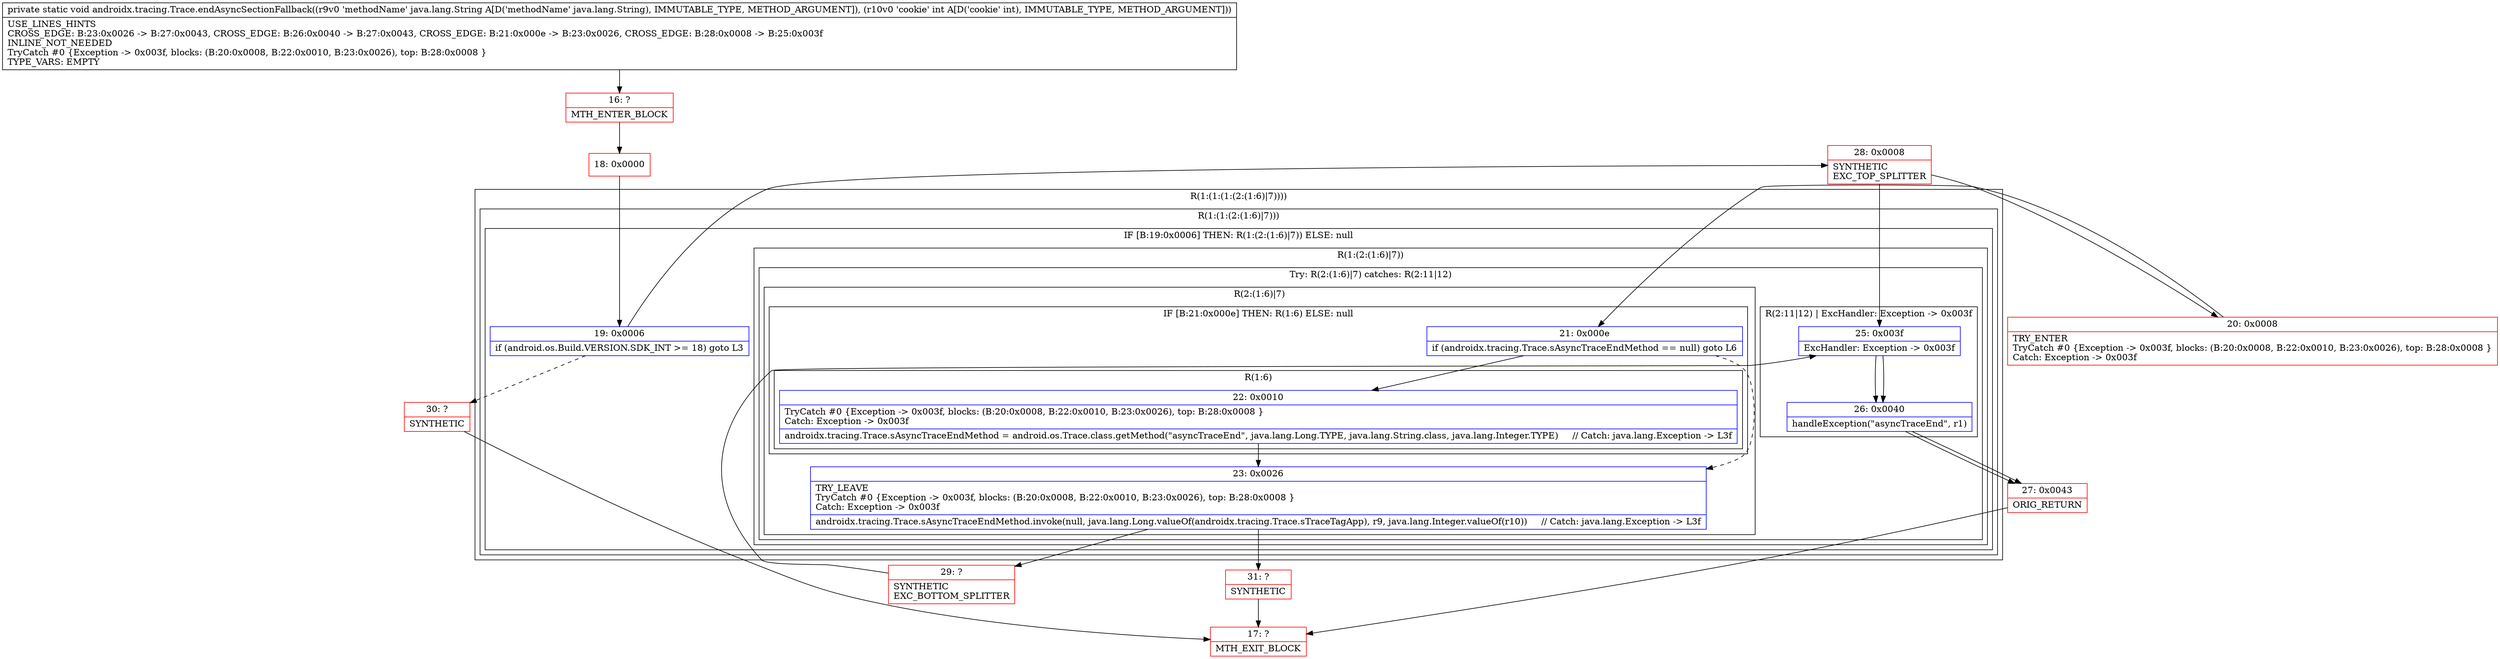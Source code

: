 digraph "CFG forandroidx.tracing.Trace.endAsyncSectionFallback(Ljava\/lang\/String;I)V" {
subgraph cluster_Region_1627795917 {
label = "R(1:(1:(1:(2:(1:6)|7))))";
node [shape=record,color=blue];
subgraph cluster_Region_19645432 {
label = "R(1:(1:(2:(1:6)|7)))";
node [shape=record,color=blue];
subgraph cluster_IfRegion_221687053 {
label = "IF [B:19:0x0006] THEN: R(1:(2:(1:6)|7)) ELSE: null";
node [shape=record,color=blue];
Node_19 [shape=record,label="{19\:\ 0x0006|if (android.os.Build.VERSION.SDK_INT \>= 18) goto L3\l}"];
subgraph cluster_Region_1354229711 {
label = "R(1:(2:(1:6)|7))";
node [shape=record,color=blue];
subgraph cluster_TryCatchRegion_15674445 {
label = "Try: R(2:(1:6)|7) catches: R(2:11|12)";
node [shape=record,color=blue];
subgraph cluster_Region_1594104747 {
label = "R(2:(1:6)|7)";
node [shape=record,color=blue];
subgraph cluster_IfRegion_1734515587 {
label = "IF [B:21:0x000e] THEN: R(1:6) ELSE: null";
node [shape=record,color=blue];
Node_21 [shape=record,label="{21\:\ 0x000e|if (androidx.tracing.Trace.sAsyncTraceEndMethod == null) goto L6\l}"];
subgraph cluster_Region_142905663 {
label = "R(1:6)";
node [shape=record,color=blue];
Node_22 [shape=record,label="{22\:\ 0x0010|TryCatch #0 \{Exception \-\> 0x003f, blocks: (B:20:0x0008, B:22:0x0010, B:23:0x0026), top: B:28:0x0008 \}\lCatch: Exception \-\> 0x003f\l|androidx.tracing.Trace.sAsyncTraceEndMethod = android.os.Trace.class.getMethod(\"asyncTraceEnd\", java.lang.Long.TYPE, java.lang.String.class, java.lang.Integer.TYPE)     \/\/ Catch: java.lang.Exception \-\> L3f\l}"];
}
}
Node_23 [shape=record,label="{23\:\ 0x0026|TRY_LEAVE\lTryCatch #0 \{Exception \-\> 0x003f, blocks: (B:20:0x0008, B:22:0x0010, B:23:0x0026), top: B:28:0x0008 \}\lCatch: Exception \-\> 0x003f\l|androidx.tracing.Trace.sAsyncTraceEndMethod.invoke(null, java.lang.Long.valueOf(androidx.tracing.Trace.sTraceTagApp), r9, java.lang.Integer.valueOf(r10))     \/\/ Catch: java.lang.Exception \-\> L3f\l}"];
}
subgraph cluster_Region_1903184166 {
label = "R(2:11|12) | ExcHandler: Exception \-\> 0x003f\l";
node [shape=record,color=blue];
Node_25 [shape=record,label="{25\:\ 0x003f|ExcHandler: Exception \-\> 0x003f\l}"];
Node_26 [shape=record,label="{26\:\ 0x0040|handleException(\"asyncTraceEnd\", r1)\l}"];
}
}
}
}
}
}
subgraph cluster_Region_1903184166 {
label = "R(2:11|12) | ExcHandler: Exception \-\> 0x003f\l";
node [shape=record,color=blue];
Node_25 [shape=record,label="{25\:\ 0x003f|ExcHandler: Exception \-\> 0x003f\l}"];
Node_26 [shape=record,label="{26\:\ 0x0040|handleException(\"asyncTraceEnd\", r1)\l}"];
}
Node_16 [shape=record,color=red,label="{16\:\ ?|MTH_ENTER_BLOCK\l}"];
Node_18 [shape=record,color=red,label="{18\:\ 0x0000}"];
Node_28 [shape=record,color=red,label="{28\:\ 0x0008|SYNTHETIC\lEXC_TOP_SPLITTER\l}"];
Node_20 [shape=record,color=red,label="{20\:\ 0x0008|TRY_ENTER\lTryCatch #0 \{Exception \-\> 0x003f, blocks: (B:20:0x0008, B:22:0x0010, B:23:0x0026), top: B:28:0x0008 \}\lCatch: Exception \-\> 0x003f\l}"];
Node_29 [shape=record,color=red,label="{29\:\ ?|SYNTHETIC\lEXC_BOTTOM_SPLITTER\l}"];
Node_31 [shape=record,color=red,label="{31\:\ ?|SYNTHETIC\l}"];
Node_17 [shape=record,color=red,label="{17\:\ ?|MTH_EXIT_BLOCK\l}"];
Node_27 [shape=record,color=red,label="{27\:\ 0x0043|ORIG_RETURN\l}"];
Node_30 [shape=record,color=red,label="{30\:\ ?|SYNTHETIC\l}"];
MethodNode[shape=record,label="{private static void androidx.tracing.Trace.endAsyncSectionFallback((r9v0 'methodName' java.lang.String A[D('methodName' java.lang.String), IMMUTABLE_TYPE, METHOD_ARGUMENT]), (r10v0 'cookie' int A[D('cookie' int), IMMUTABLE_TYPE, METHOD_ARGUMENT]))  | USE_LINES_HINTS\lCROSS_EDGE: B:23:0x0026 \-\> B:27:0x0043, CROSS_EDGE: B:26:0x0040 \-\> B:27:0x0043, CROSS_EDGE: B:21:0x000e \-\> B:23:0x0026, CROSS_EDGE: B:28:0x0008 \-\> B:25:0x003f\lINLINE_NOT_NEEDED\lTryCatch #0 \{Exception \-\> 0x003f, blocks: (B:20:0x0008, B:22:0x0010, B:23:0x0026), top: B:28:0x0008 \}\lTYPE_VARS: EMPTY\l}"];
MethodNode -> Node_16;Node_19 -> Node_28;
Node_19 -> Node_30[style=dashed];
Node_21 -> Node_22;
Node_21 -> Node_23[style=dashed];
Node_22 -> Node_23;
Node_23 -> Node_29;
Node_23 -> Node_31;
Node_25 -> Node_26;
Node_26 -> Node_27;
Node_25 -> Node_26;
Node_26 -> Node_27;
Node_16 -> Node_18;
Node_18 -> Node_19;
Node_28 -> Node_20;
Node_28 -> Node_25;
Node_20 -> Node_21;
Node_29 -> Node_25;
Node_31 -> Node_17;
Node_27 -> Node_17;
Node_30 -> Node_17;
}

